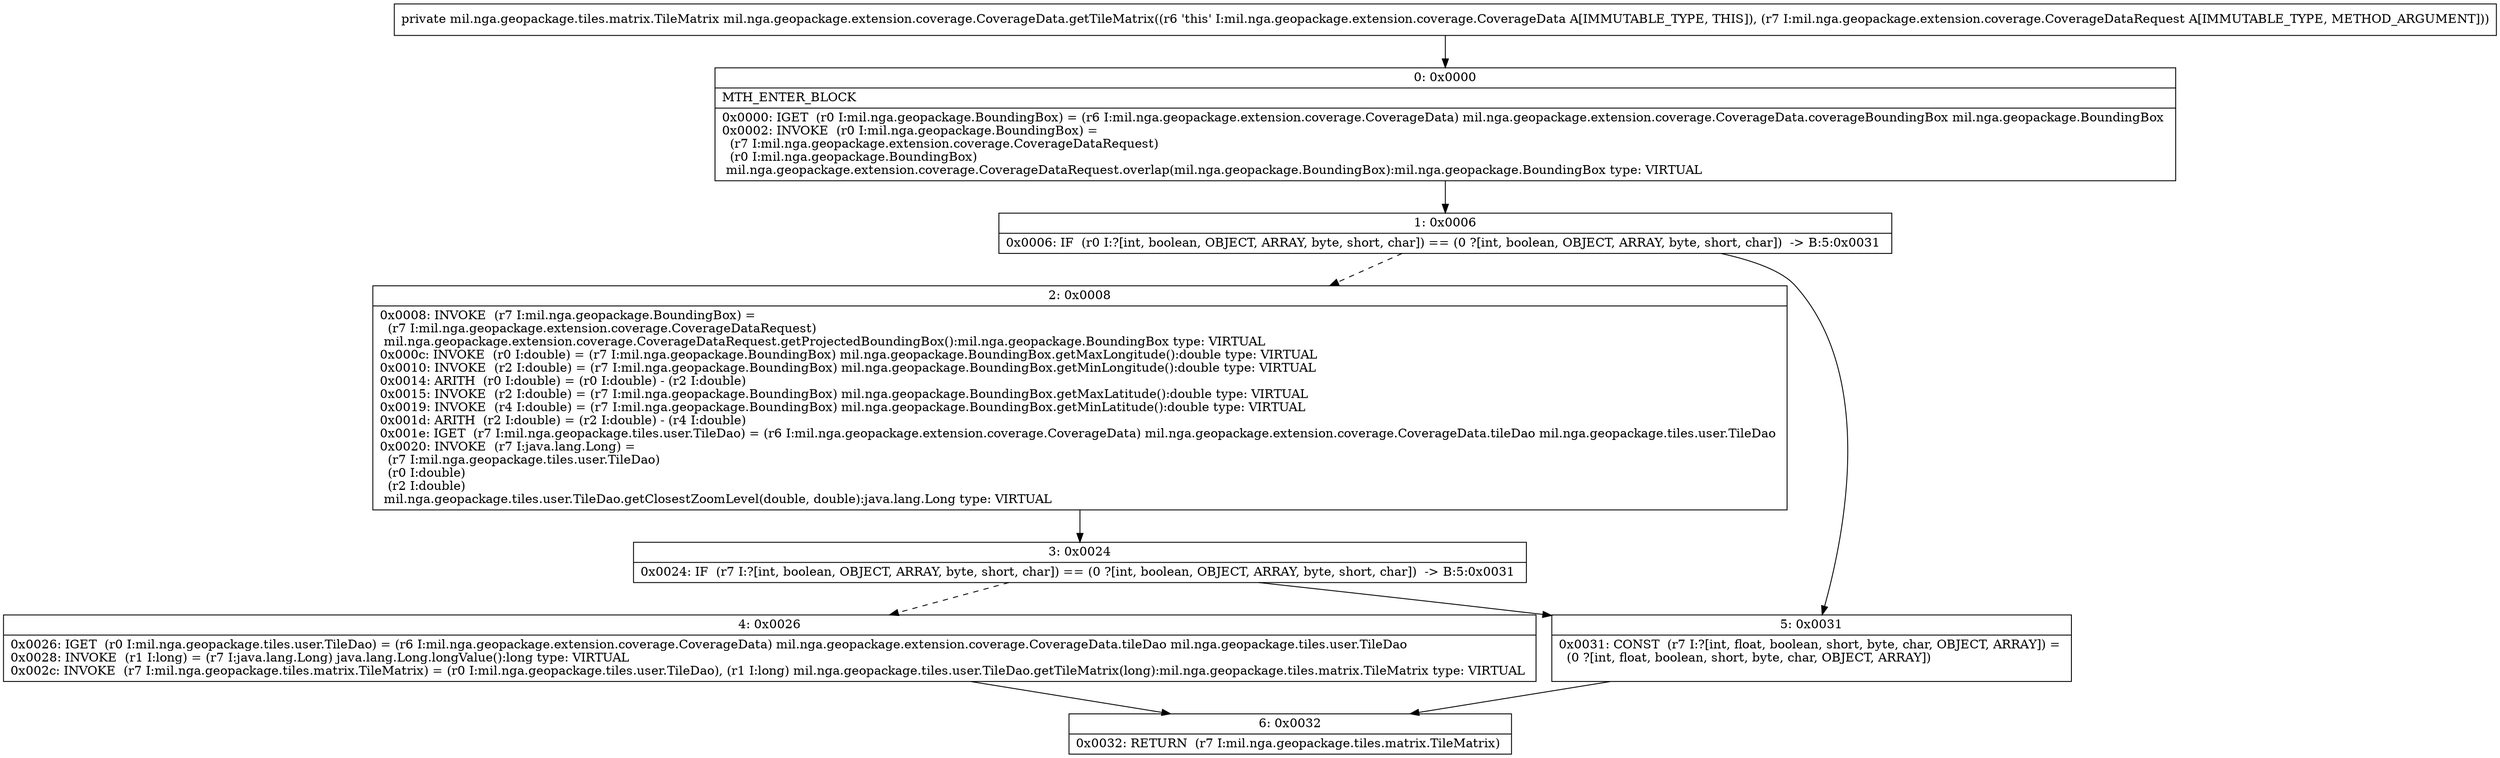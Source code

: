 digraph "CFG formil.nga.geopackage.extension.coverage.CoverageData.getTileMatrix(Lmil\/nga\/geopackage\/extension\/coverage\/CoverageDataRequest;)Lmil\/nga\/geopackage\/tiles\/matrix\/TileMatrix;" {
Node_0 [shape=record,label="{0\:\ 0x0000|MTH_ENTER_BLOCK\l|0x0000: IGET  (r0 I:mil.nga.geopackage.BoundingBox) = (r6 I:mil.nga.geopackage.extension.coverage.CoverageData) mil.nga.geopackage.extension.coverage.CoverageData.coverageBoundingBox mil.nga.geopackage.BoundingBox \l0x0002: INVOKE  (r0 I:mil.nga.geopackage.BoundingBox) = \l  (r7 I:mil.nga.geopackage.extension.coverage.CoverageDataRequest)\l  (r0 I:mil.nga.geopackage.BoundingBox)\l mil.nga.geopackage.extension.coverage.CoverageDataRequest.overlap(mil.nga.geopackage.BoundingBox):mil.nga.geopackage.BoundingBox type: VIRTUAL \l}"];
Node_1 [shape=record,label="{1\:\ 0x0006|0x0006: IF  (r0 I:?[int, boolean, OBJECT, ARRAY, byte, short, char]) == (0 ?[int, boolean, OBJECT, ARRAY, byte, short, char])  \-\> B:5:0x0031 \l}"];
Node_2 [shape=record,label="{2\:\ 0x0008|0x0008: INVOKE  (r7 I:mil.nga.geopackage.BoundingBox) = \l  (r7 I:mil.nga.geopackage.extension.coverage.CoverageDataRequest)\l mil.nga.geopackage.extension.coverage.CoverageDataRequest.getProjectedBoundingBox():mil.nga.geopackage.BoundingBox type: VIRTUAL \l0x000c: INVOKE  (r0 I:double) = (r7 I:mil.nga.geopackage.BoundingBox) mil.nga.geopackage.BoundingBox.getMaxLongitude():double type: VIRTUAL \l0x0010: INVOKE  (r2 I:double) = (r7 I:mil.nga.geopackage.BoundingBox) mil.nga.geopackage.BoundingBox.getMinLongitude():double type: VIRTUAL \l0x0014: ARITH  (r0 I:double) = (r0 I:double) \- (r2 I:double) \l0x0015: INVOKE  (r2 I:double) = (r7 I:mil.nga.geopackage.BoundingBox) mil.nga.geopackage.BoundingBox.getMaxLatitude():double type: VIRTUAL \l0x0019: INVOKE  (r4 I:double) = (r7 I:mil.nga.geopackage.BoundingBox) mil.nga.geopackage.BoundingBox.getMinLatitude():double type: VIRTUAL \l0x001d: ARITH  (r2 I:double) = (r2 I:double) \- (r4 I:double) \l0x001e: IGET  (r7 I:mil.nga.geopackage.tiles.user.TileDao) = (r6 I:mil.nga.geopackage.extension.coverage.CoverageData) mil.nga.geopackage.extension.coverage.CoverageData.tileDao mil.nga.geopackage.tiles.user.TileDao \l0x0020: INVOKE  (r7 I:java.lang.Long) = \l  (r7 I:mil.nga.geopackage.tiles.user.TileDao)\l  (r0 I:double)\l  (r2 I:double)\l mil.nga.geopackage.tiles.user.TileDao.getClosestZoomLevel(double, double):java.lang.Long type: VIRTUAL \l}"];
Node_3 [shape=record,label="{3\:\ 0x0024|0x0024: IF  (r7 I:?[int, boolean, OBJECT, ARRAY, byte, short, char]) == (0 ?[int, boolean, OBJECT, ARRAY, byte, short, char])  \-\> B:5:0x0031 \l}"];
Node_4 [shape=record,label="{4\:\ 0x0026|0x0026: IGET  (r0 I:mil.nga.geopackage.tiles.user.TileDao) = (r6 I:mil.nga.geopackage.extension.coverage.CoverageData) mil.nga.geopackage.extension.coverage.CoverageData.tileDao mil.nga.geopackage.tiles.user.TileDao \l0x0028: INVOKE  (r1 I:long) = (r7 I:java.lang.Long) java.lang.Long.longValue():long type: VIRTUAL \l0x002c: INVOKE  (r7 I:mil.nga.geopackage.tiles.matrix.TileMatrix) = (r0 I:mil.nga.geopackage.tiles.user.TileDao), (r1 I:long) mil.nga.geopackage.tiles.user.TileDao.getTileMatrix(long):mil.nga.geopackage.tiles.matrix.TileMatrix type: VIRTUAL \l}"];
Node_5 [shape=record,label="{5\:\ 0x0031|0x0031: CONST  (r7 I:?[int, float, boolean, short, byte, char, OBJECT, ARRAY]) = \l  (0 ?[int, float, boolean, short, byte, char, OBJECT, ARRAY])\l \l}"];
Node_6 [shape=record,label="{6\:\ 0x0032|0x0032: RETURN  (r7 I:mil.nga.geopackage.tiles.matrix.TileMatrix) \l}"];
MethodNode[shape=record,label="{private mil.nga.geopackage.tiles.matrix.TileMatrix mil.nga.geopackage.extension.coverage.CoverageData.getTileMatrix((r6 'this' I:mil.nga.geopackage.extension.coverage.CoverageData A[IMMUTABLE_TYPE, THIS]), (r7 I:mil.nga.geopackage.extension.coverage.CoverageDataRequest A[IMMUTABLE_TYPE, METHOD_ARGUMENT])) }"];
MethodNode -> Node_0;
Node_0 -> Node_1;
Node_1 -> Node_2[style=dashed];
Node_1 -> Node_5;
Node_2 -> Node_3;
Node_3 -> Node_4[style=dashed];
Node_3 -> Node_5;
Node_4 -> Node_6;
Node_5 -> Node_6;
}

